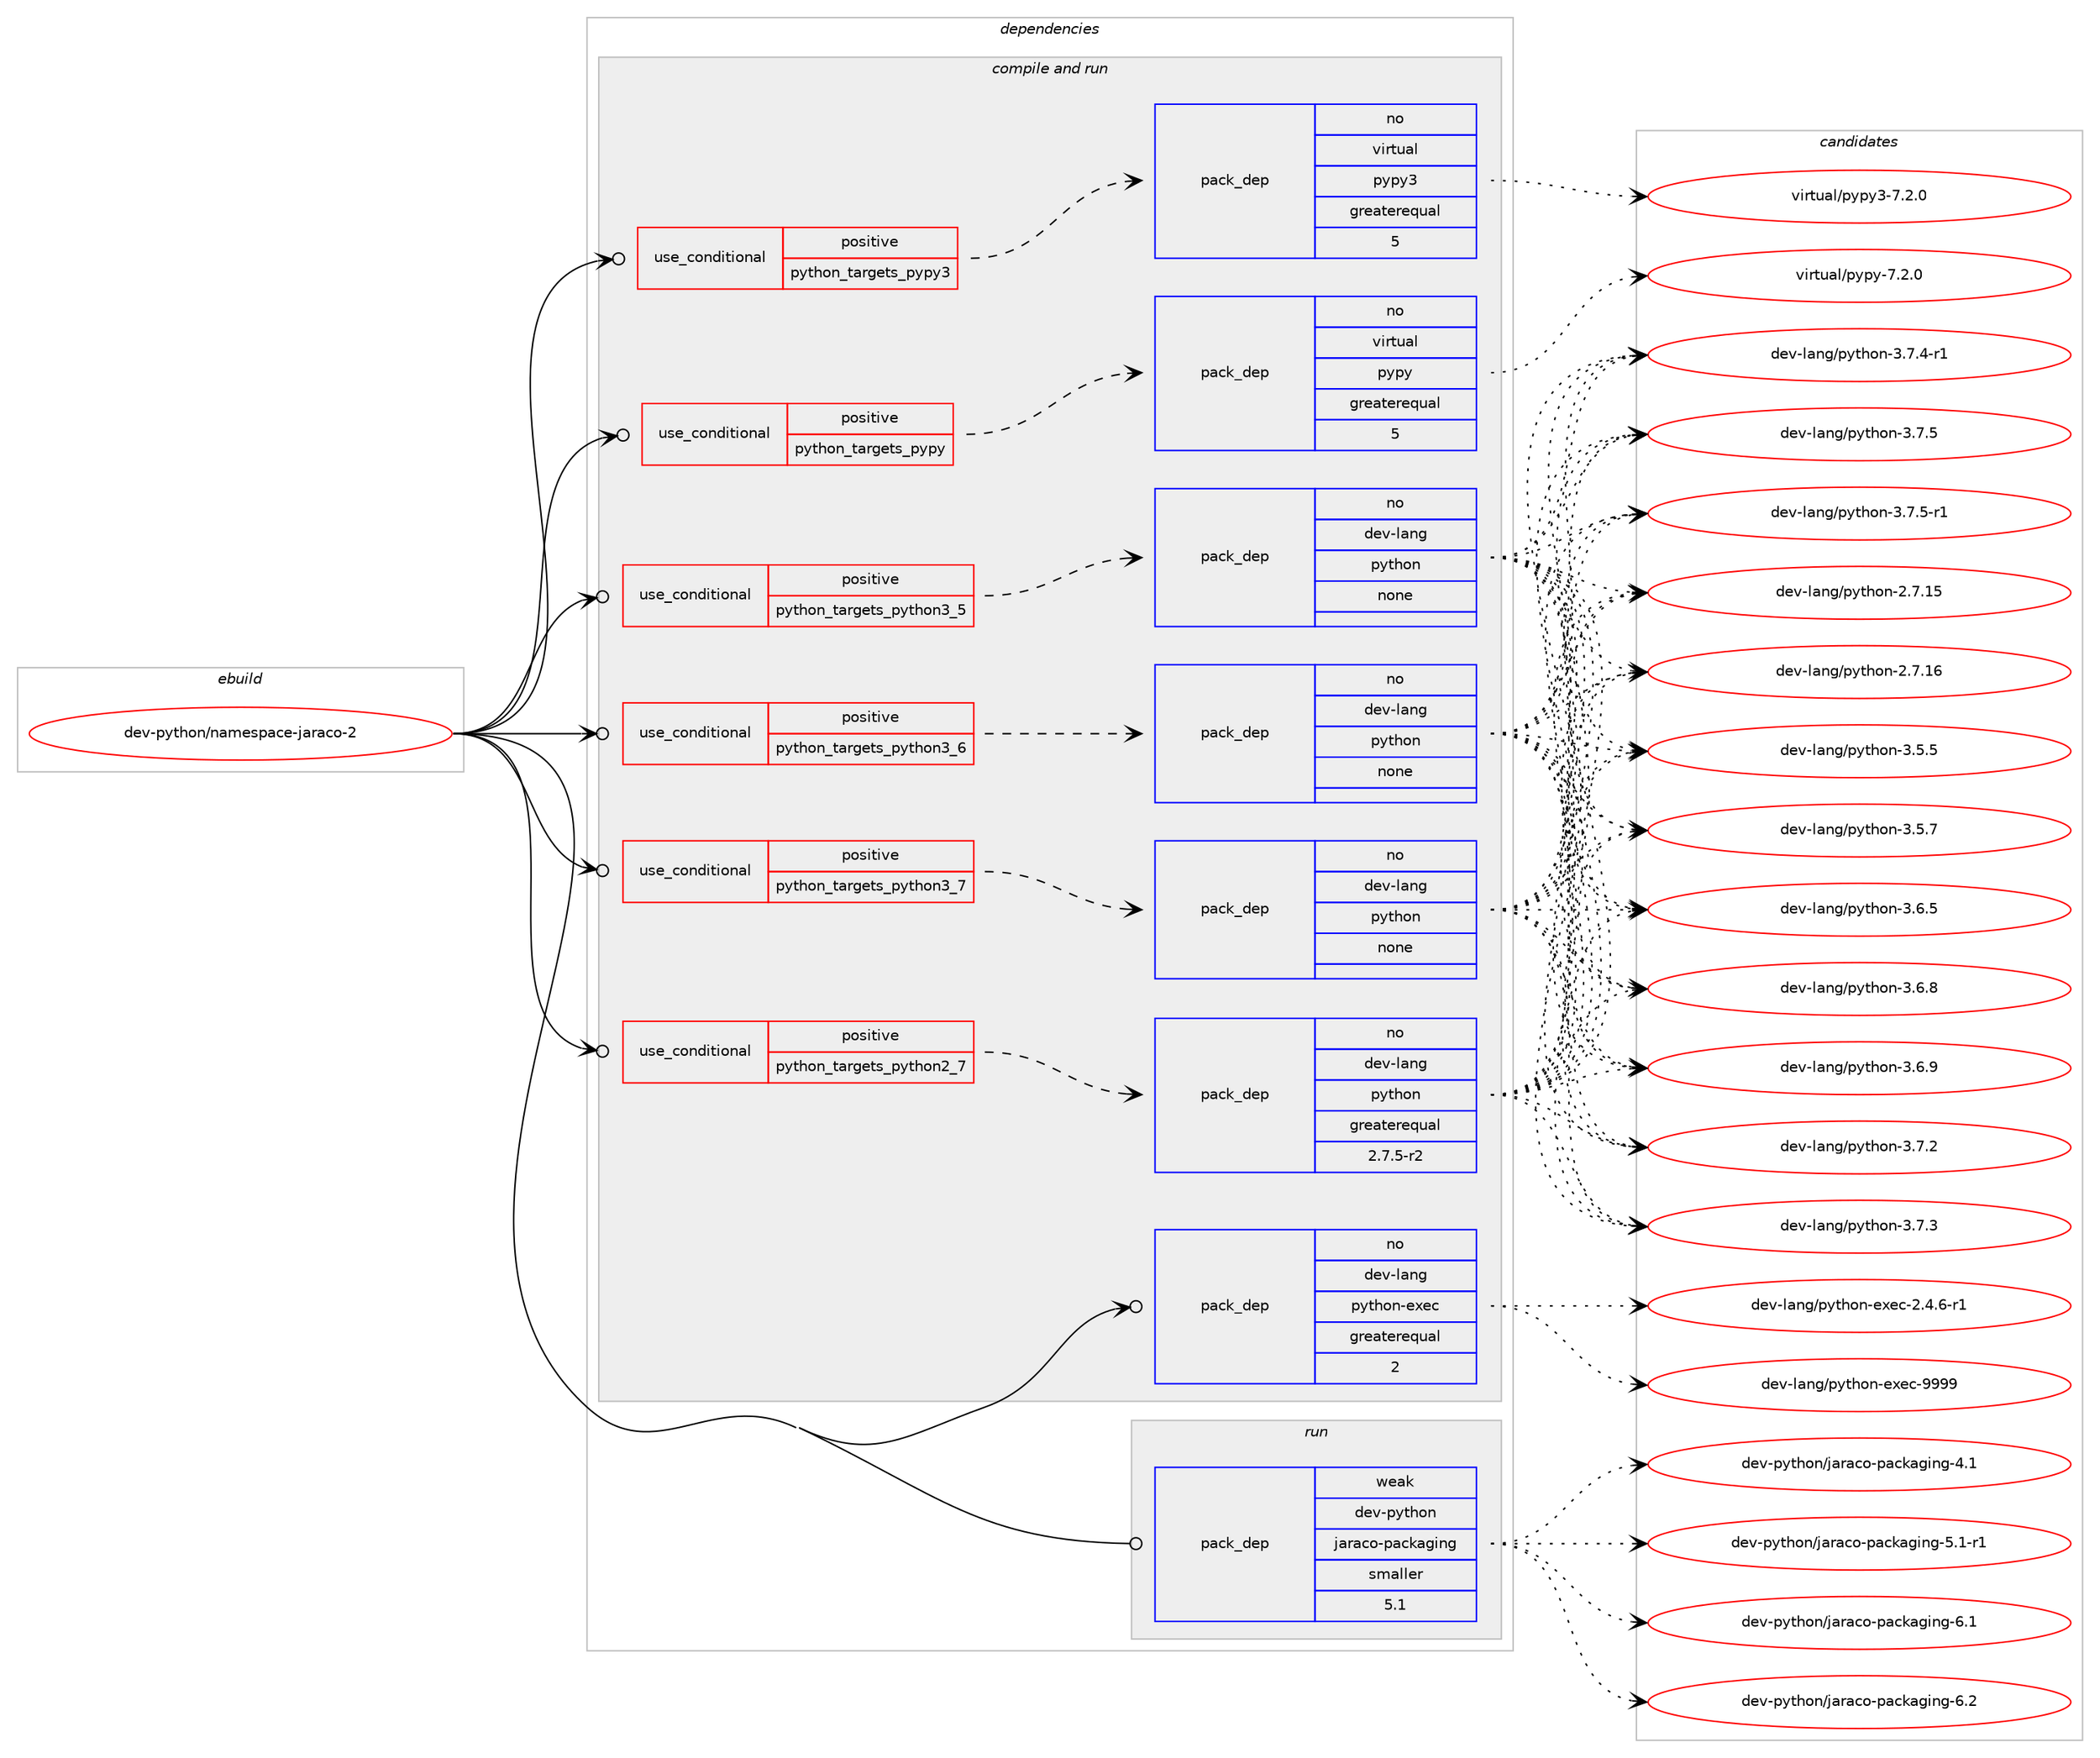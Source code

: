 digraph prolog {

# *************
# Graph options
# *************

newrank=true;
concentrate=true;
compound=true;
graph [rankdir=LR,fontname=Helvetica,fontsize=10,ranksep=1.5];#, ranksep=2.5, nodesep=0.2];
edge  [arrowhead=vee];
node  [fontname=Helvetica,fontsize=10];

# **********
# The ebuild
# **********

subgraph cluster_leftcol {
color=gray;
rank=same;
label=<<i>ebuild</i>>;
id [label="dev-python/namespace-jaraco-2", color=red, width=4, href="../dev-python/namespace-jaraco-2.svg"];
}

# ****************
# The dependencies
# ****************

subgraph cluster_midcol {
color=gray;
label=<<i>dependencies</i>>;
subgraph cluster_compile {
fillcolor="#eeeeee";
style=filled;
label=<<i>compile</i>>;
}
subgraph cluster_compileandrun {
fillcolor="#eeeeee";
style=filled;
label=<<i>compile and run</i>>;
subgraph cond142897 {
dependency615784 [label=<<TABLE BORDER="0" CELLBORDER="1" CELLSPACING="0" CELLPADDING="4"><TR><TD ROWSPAN="3" CELLPADDING="10">use_conditional</TD></TR><TR><TD>positive</TD></TR><TR><TD>python_targets_pypy</TD></TR></TABLE>>, shape=none, color=red];
subgraph pack461082 {
dependency615785 [label=<<TABLE BORDER="0" CELLBORDER="1" CELLSPACING="0" CELLPADDING="4" WIDTH="220"><TR><TD ROWSPAN="6" CELLPADDING="30">pack_dep</TD></TR><TR><TD WIDTH="110">no</TD></TR><TR><TD>virtual</TD></TR><TR><TD>pypy</TD></TR><TR><TD>greaterequal</TD></TR><TR><TD>5</TD></TR></TABLE>>, shape=none, color=blue];
}
dependency615784:e -> dependency615785:w [weight=20,style="dashed",arrowhead="vee"];
}
id:e -> dependency615784:w [weight=20,style="solid",arrowhead="odotvee"];
subgraph cond142898 {
dependency615786 [label=<<TABLE BORDER="0" CELLBORDER="1" CELLSPACING="0" CELLPADDING="4"><TR><TD ROWSPAN="3" CELLPADDING="10">use_conditional</TD></TR><TR><TD>positive</TD></TR><TR><TD>python_targets_pypy3</TD></TR></TABLE>>, shape=none, color=red];
subgraph pack461083 {
dependency615787 [label=<<TABLE BORDER="0" CELLBORDER="1" CELLSPACING="0" CELLPADDING="4" WIDTH="220"><TR><TD ROWSPAN="6" CELLPADDING="30">pack_dep</TD></TR><TR><TD WIDTH="110">no</TD></TR><TR><TD>virtual</TD></TR><TR><TD>pypy3</TD></TR><TR><TD>greaterequal</TD></TR><TR><TD>5</TD></TR></TABLE>>, shape=none, color=blue];
}
dependency615786:e -> dependency615787:w [weight=20,style="dashed",arrowhead="vee"];
}
id:e -> dependency615786:w [weight=20,style="solid",arrowhead="odotvee"];
subgraph cond142899 {
dependency615788 [label=<<TABLE BORDER="0" CELLBORDER="1" CELLSPACING="0" CELLPADDING="4"><TR><TD ROWSPAN="3" CELLPADDING="10">use_conditional</TD></TR><TR><TD>positive</TD></TR><TR><TD>python_targets_python2_7</TD></TR></TABLE>>, shape=none, color=red];
subgraph pack461084 {
dependency615789 [label=<<TABLE BORDER="0" CELLBORDER="1" CELLSPACING="0" CELLPADDING="4" WIDTH="220"><TR><TD ROWSPAN="6" CELLPADDING="30">pack_dep</TD></TR><TR><TD WIDTH="110">no</TD></TR><TR><TD>dev-lang</TD></TR><TR><TD>python</TD></TR><TR><TD>greaterequal</TD></TR><TR><TD>2.7.5-r2</TD></TR></TABLE>>, shape=none, color=blue];
}
dependency615788:e -> dependency615789:w [weight=20,style="dashed",arrowhead="vee"];
}
id:e -> dependency615788:w [weight=20,style="solid",arrowhead="odotvee"];
subgraph cond142900 {
dependency615790 [label=<<TABLE BORDER="0" CELLBORDER="1" CELLSPACING="0" CELLPADDING="4"><TR><TD ROWSPAN="3" CELLPADDING="10">use_conditional</TD></TR><TR><TD>positive</TD></TR><TR><TD>python_targets_python3_5</TD></TR></TABLE>>, shape=none, color=red];
subgraph pack461085 {
dependency615791 [label=<<TABLE BORDER="0" CELLBORDER="1" CELLSPACING="0" CELLPADDING="4" WIDTH="220"><TR><TD ROWSPAN="6" CELLPADDING="30">pack_dep</TD></TR><TR><TD WIDTH="110">no</TD></TR><TR><TD>dev-lang</TD></TR><TR><TD>python</TD></TR><TR><TD>none</TD></TR><TR><TD></TD></TR></TABLE>>, shape=none, color=blue];
}
dependency615790:e -> dependency615791:w [weight=20,style="dashed",arrowhead="vee"];
}
id:e -> dependency615790:w [weight=20,style="solid",arrowhead="odotvee"];
subgraph cond142901 {
dependency615792 [label=<<TABLE BORDER="0" CELLBORDER="1" CELLSPACING="0" CELLPADDING="4"><TR><TD ROWSPAN="3" CELLPADDING="10">use_conditional</TD></TR><TR><TD>positive</TD></TR><TR><TD>python_targets_python3_6</TD></TR></TABLE>>, shape=none, color=red];
subgraph pack461086 {
dependency615793 [label=<<TABLE BORDER="0" CELLBORDER="1" CELLSPACING="0" CELLPADDING="4" WIDTH="220"><TR><TD ROWSPAN="6" CELLPADDING="30">pack_dep</TD></TR><TR><TD WIDTH="110">no</TD></TR><TR><TD>dev-lang</TD></TR><TR><TD>python</TD></TR><TR><TD>none</TD></TR><TR><TD></TD></TR></TABLE>>, shape=none, color=blue];
}
dependency615792:e -> dependency615793:w [weight=20,style="dashed",arrowhead="vee"];
}
id:e -> dependency615792:w [weight=20,style="solid",arrowhead="odotvee"];
subgraph cond142902 {
dependency615794 [label=<<TABLE BORDER="0" CELLBORDER="1" CELLSPACING="0" CELLPADDING="4"><TR><TD ROWSPAN="3" CELLPADDING="10">use_conditional</TD></TR><TR><TD>positive</TD></TR><TR><TD>python_targets_python3_7</TD></TR></TABLE>>, shape=none, color=red];
subgraph pack461087 {
dependency615795 [label=<<TABLE BORDER="0" CELLBORDER="1" CELLSPACING="0" CELLPADDING="4" WIDTH="220"><TR><TD ROWSPAN="6" CELLPADDING="30">pack_dep</TD></TR><TR><TD WIDTH="110">no</TD></TR><TR><TD>dev-lang</TD></TR><TR><TD>python</TD></TR><TR><TD>none</TD></TR><TR><TD></TD></TR></TABLE>>, shape=none, color=blue];
}
dependency615794:e -> dependency615795:w [weight=20,style="dashed",arrowhead="vee"];
}
id:e -> dependency615794:w [weight=20,style="solid",arrowhead="odotvee"];
subgraph pack461088 {
dependency615796 [label=<<TABLE BORDER="0" CELLBORDER="1" CELLSPACING="0" CELLPADDING="4" WIDTH="220"><TR><TD ROWSPAN="6" CELLPADDING="30">pack_dep</TD></TR><TR><TD WIDTH="110">no</TD></TR><TR><TD>dev-lang</TD></TR><TR><TD>python-exec</TD></TR><TR><TD>greaterequal</TD></TR><TR><TD>2</TD></TR></TABLE>>, shape=none, color=blue];
}
id:e -> dependency615796:w [weight=20,style="solid",arrowhead="odotvee"];
}
subgraph cluster_run {
fillcolor="#eeeeee";
style=filled;
label=<<i>run</i>>;
subgraph pack461089 {
dependency615797 [label=<<TABLE BORDER="0" CELLBORDER="1" CELLSPACING="0" CELLPADDING="4" WIDTH="220"><TR><TD ROWSPAN="6" CELLPADDING="30">pack_dep</TD></TR><TR><TD WIDTH="110">weak</TD></TR><TR><TD>dev-python</TD></TR><TR><TD>jaraco-packaging</TD></TR><TR><TD>smaller</TD></TR><TR><TD>5.1</TD></TR></TABLE>>, shape=none, color=blue];
}
id:e -> dependency615797:w [weight=20,style="solid",arrowhead="odot"];
}
}

# **************
# The candidates
# **************

subgraph cluster_choices {
rank=same;
color=gray;
label=<<i>candidates</i>>;

subgraph choice461082 {
color=black;
nodesep=1;
choice1181051141161179710847112121112121455546504648 [label="virtual/pypy-7.2.0", color=red, width=4,href="../virtual/pypy-7.2.0.svg"];
dependency615785:e -> choice1181051141161179710847112121112121455546504648:w [style=dotted,weight="100"];
}
subgraph choice461083 {
color=black;
nodesep=1;
choice118105114116117971084711212111212151455546504648 [label="virtual/pypy3-7.2.0", color=red, width=4,href="../virtual/pypy3-7.2.0.svg"];
dependency615787:e -> choice118105114116117971084711212111212151455546504648:w [style=dotted,weight="100"];
}
subgraph choice461084 {
color=black;
nodesep=1;
choice10010111845108971101034711212111610411111045504655464953 [label="dev-lang/python-2.7.15", color=red, width=4,href="../dev-lang/python-2.7.15.svg"];
choice10010111845108971101034711212111610411111045504655464954 [label="dev-lang/python-2.7.16", color=red, width=4,href="../dev-lang/python-2.7.16.svg"];
choice100101118451089711010347112121116104111110455146534653 [label="dev-lang/python-3.5.5", color=red, width=4,href="../dev-lang/python-3.5.5.svg"];
choice100101118451089711010347112121116104111110455146534655 [label="dev-lang/python-3.5.7", color=red, width=4,href="../dev-lang/python-3.5.7.svg"];
choice100101118451089711010347112121116104111110455146544653 [label="dev-lang/python-3.6.5", color=red, width=4,href="../dev-lang/python-3.6.5.svg"];
choice100101118451089711010347112121116104111110455146544656 [label="dev-lang/python-3.6.8", color=red, width=4,href="../dev-lang/python-3.6.8.svg"];
choice100101118451089711010347112121116104111110455146544657 [label="dev-lang/python-3.6.9", color=red, width=4,href="../dev-lang/python-3.6.9.svg"];
choice100101118451089711010347112121116104111110455146554650 [label="dev-lang/python-3.7.2", color=red, width=4,href="../dev-lang/python-3.7.2.svg"];
choice100101118451089711010347112121116104111110455146554651 [label="dev-lang/python-3.7.3", color=red, width=4,href="../dev-lang/python-3.7.3.svg"];
choice1001011184510897110103471121211161041111104551465546524511449 [label="dev-lang/python-3.7.4-r1", color=red, width=4,href="../dev-lang/python-3.7.4-r1.svg"];
choice100101118451089711010347112121116104111110455146554653 [label="dev-lang/python-3.7.5", color=red, width=4,href="../dev-lang/python-3.7.5.svg"];
choice1001011184510897110103471121211161041111104551465546534511449 [label="dev-lang/python-3.7.5-r1", color=red, width=4,href="../dev-lang/python-3.7.5-r1.svg"];
dependency615789:e -> choice10010111845108971101034711212111610411111045504655464953:w [style=dotted,weight="100"];
dependency615789:e -> choice10010111845108971101034711212111610411111045504655464954:w [style=dotted,weight="100"];
dependency615789:e -> choice100101118451089711010347112121116104111110455146534653:w [style=dotted,weight="100"];
dependency615789:e -> choice100101118451089711010347112121116104111110455146534655:w [style=dotted,weight="100"];
dependency615789:e -> choice100101118451089711010347112121116104111110455146544653:w [style=dotted,weight="100"];
dependency615789:e -> choice100101118451089711010347112121116104111110455146544656:w [style=dotted,weight="100"];
dependency615789:e -> choice100101118451089711010347112121116104111110455146544657:w [style=dotted,weight="100"];
dependency615789:e -> choice100101118451089711010347112121116104111110455146554650:w [style=dotted,weight="100"];
dependency615789:e -> choice100101118451089711010347112121116104111110455146554651:w [style=dotted,weight="100"];
dependency615789:e -> choice1001011184510897110103471121211161041111104551465546524511449:w [style=dotted,weight="100"];
dependency615789:e -> choice100101118451089711010347112121116104111110455146554653:w [style=dotted,weight="100"];
dependency615789:e -> choice1001011184510897110103471121211161041111104551465546534511449:w [style=dotted,weight="100"];
}
subgraph choice461085 {
color=black;
nodesep=1;
choice10010111845108971101034711212111610411111045504655464953 [label="dev-lang/python-2.7.15", color=red, width=4,href="../dev-lang/python-2.7.15.svg"];
choice10010111845108971101034711212111610411111045504655464954 [label="dev-lang/python-2.7.16", color=red, width=4,href="../dev-lang/python-2.7.16.svg"];
choice100101118451089711010347112121116104111110455146534653 [label="dev-lang/python-3.5.5", color=red, width=4,href="../dev-lang/python-3.5.5.svg"];
choice100101118451089711010347112121116104111110455146534655 [label="dev-lang/python-3.5.7", color=red, width=4,href="../dev-lang/python-3.5.7.svg"];
choice100101118451089711010347112121116104111110455146544653 [label="dev-lang/python-3.6.5", color=red, width=4,href="../dev-lang/python-3.6.5.svg"];
choice100101118451089711010347112121116104111110455146544656 [label="dev-lang/python-3.6.8", color=red, width=4,href="../dev-lang/python-3.6.8.svg"];
choice100101118451089711010347112121116104111110455146544657 [label="dev-lang/python-3.6.9", color=red, width=4,href="../dev-lang/python-3.6.9.svg"];
choice100101118451089711010347112121116104111110455146554650 [label="dev-lang/python-3.7.2", color=red, width=4,href="../dev-lang/python-3.7.2.svg"];
choice100101118451089711010347112121116104111110455146554651 [label="dev-lang/python-3.7.3", color=red, width=4,href="../dev-lang/python-3.7.3.svg"];
choice1001011184510897110103471121211161041111104551465546524511449 [label="dev-lang/python-3.7.4-r1", color=red, width=4,href="../dev-lang/python-3.7.4-r1.svg"];
choice100101118451089711010347112121116104111110455146554653 [label="dev-lang/python-3.7.5", color=red, width=4,href="../dev-lang/python-3.7.5.svg"];
choice1001011184510897110103471121211161041111104551465546534511449 [label="dev-lang/python-3.7.5-r1", color=red, width=4,href="../dev-lang/python-3.7.5-r1.svg"];
dependency615791:e -> choice10010111845108971101034711212111610411111045504655464953:w [style=dotted,weight="100"];
dependency615791:e -> choice10010111845108971101034711212111610411111045504655464954:w [style=dotted,weight="100"];
dependency615791:e -> choice100101118451089711010347112121116104111110455146534653:w [style=dotted,weight="100"];
dependency615791:e -> choice100101118451089711010347112121116104111110455146534655:w [style=dotted,weight="100"];
dependency615791:e -> choice100101118451089711010347112121116104111110455146544653:w [style=dotted,weight="100"];
dependency615791:e -> choice100101118451089711010347112121116104111110455146544656:w [style=dotted,weight="100"];
dependency615791:e -> choice100101118451089711010347112121116104111110455146544657:w [style=dotted,weight="100"];
dependency615791:e -> choice100101118451089711010347112121116104111110455146554650:w [style=dotted,weight="100"];
dependency615791:e -> choice100101118451089711010347112121116104111110455146554651:w [style=dotted,weight="100"];
dependency615791:e -> choice1001011184510897110103471121211161041111104551465546524511449:w [style=dotted,weight="100"];
dependency615791:e -> choice100101118451089711010347112121116104111110455146554653:w [style=dotted,weight="100"];
dependency615791:e -> choice1001011184510897110103471121211161041111104551465546534511449:w [style=dotted,weight="100"];
}
subgraph choice461086 {
color=black;
nodesep=1;
choice10010111845108971101034711212111610411111045504655464953 [label="dev-lang/python-2.7.15", color=red, width=4,href="../dev-lang/python-2.7.15.svg"];
choice10010111845108971101034711212111610411111045504655464954 [label="dev-lang/python-2.7.16", color=red, width=4,href="../dev-lang/python-2.7.16.svg"];
choice100101118451089711010347112121116104111110455146534653 [label="dev-lang/python-3.5.5", color=red, width=4,href="../dev-lang/python-3.5.5.svg"];
choice100101118451089711010347112121116104111110455146534655 [label="dev-lang/python-3.5.7", color=red, width=4,href="../dev-lang/python-3.5.7.svg"];
choice100101118451089711010347112121116104111110455146544653 [label="dev-lang/python-3.6.5", color=red, width=4,href="../dev-lang/python-3.6.5.svg"];
choice100101118451089711010347112121116104111110455146544656 [label="dev-lang/python-3.6.8", color=red, width=4,href="../dev-lang/python-3.6.8.svg"];
choice100101118451089711010347112121116104111110455146544657 [label="dev-lang/python-3.6.9", color=red, width=4,href="../dev-lang/python-3.6.9.svg"];
choice100101118451089711010347112121116104111110455146554650 [label="dev-lang/python-3.7.2", color=red, width=4,href="../dev-lang/python-3.7.2.svg"];
choice100101118451089711010347112121116104111110455146554651 [label="dev-lang/python-3.7.3", color=red, width=4,href="../dev-lang/python-3.7.3.svg"];
choice1001011184510897110103471121211161041111104551465546524511449 [label="dev-lang/python-3.7.4-r1", color=red, width=4,href="../dev-lang/python-3.7.4-r1.svg"];
choice100101118451089711010347112121116104111110455146554653 [label="dev-lang/python-3.7.5", color=red, width=4,href="../dev-lang/python-3.7.5.svg"];
choice1001011184510897110103471121211161041111104551465546534511449 [label="dev-lang/python-3.7.5-r1", color=red, width=4,href="../dev-lang/python-3.7.5-r1.svg"];
dependency615793:e -> choice10010111845108971101034711212111610411111045504655464953:w [style=dotted,weight="100"];
dependency615793:e -> choice10010111845108971101034711212111610411111045504655464954:w [style=dotted,weight="100"];
dependency615793:e -> choice100101118451089711010347112121116104111110455146534653:w [style=dotted,weight="100"];
dependency615793:e -> choice100101118451089711010347112121116104111110455146534655:w [style=dotted,weight="100"];
dependency615793:e -> choice100101118451089711010347112121116104111110455146544653:w [style=dotted,weight="100"];
dependency615793:e -> choice100101118451089711010347112121116104111110455146544656:w [style=dotted,weight="100"];
dependency615793:e -> choice100101118451089711010347112121116104111110455146544657:w [style=dotted,weight="100"];
dependency615793:e -> choice100101118451089711010347112121116104111110455146554650:w [style=dotted,weight="100"];
dependency615793:e -> choice100101118451089711010347112121116104111110455146554651:w [style=dotted,weight="100"];
dependency615793:e -> choice1001011184510897110103471121211161041111104551465546524511449:w [style=dotted,weight="100"];
dependency615793:e -> choice100101118451089711010347112121116104111110455146554653:w [style=dotted,weight="100"];
dependency615793:e -> choice1001011184510897110103471121211161041111104551465546534511449:w [style=dotted,weight="100"];
}
subgraph choice461087 {
color=black;
nodesep=1;
choice10010111845108971101034711212111610411111045504655464953 [label="dev-lang/python-2.7.15", color=red, width=4,href="../dev-lang/python-2.7.15.svg"];
choice10010111845108971101034711212111610411111045504655464954 [label="dev-lang/python-2.7.16", color=red, width=4,href="../dev-lang/python-2.7.16.svg"];
choice100101118451089711010347112121116104111110455146534653 [label="dev-lang/python-3.5.5", color=red, width=4,href="../dev-lang/python-3.5.5.svg"];
choice100101118451089711010347112121116104111110455146534655 [label="dev-lang/python-3.5.7", color=red, width=4,href="../dev-lang/python-3.5.7.svg"];
choice100101118451089711010347112121116104111110455146544653 [label="dev-lang/python-3.6.5", color=red, width=4,href="../dev-lang/python-3.6.5.svg"];
choice100101118451089711010347112121116104111110455146544656 [label="dev-lang/python-3.6.8", color=red, width=4,href="../dev-lang/python-3.6.8.svg"];
choice100101118451089711010347112121116104111110455146544657 [label="dev-lang/python-3.6.9", color=red, width=4,href="../dev-lang/python-3.6.9.svg"];
choice100101118451089711010347112121116104111110455146554650 [label="dev-lang/python-3.7.2", color=red, width=4,href="../dev-lang/python-3.7.2.svg"];
choice100101118451089711010347112121116104111110455146554651 [label="dev-lang/python-3.7.3", color=red, width=4,href="../dev-lang/python-3.7.3.svg"];
choice1001011184510897110103471121211161041111104551465546524511449 [label="dev-lang/python-3.7.4-r1", color=red, width=4,href="../dev-lang/python-3.7.4-r1.svg"];
choice100101118451089711010347112121116104111110455146554653 [label="dev-lang/python-3.7.5", color=red, width=4,href="../dev-lang/python-3.7.5.svg"];
choice1001011184510897110103471121211161041111104551465546534511449 [label="dev-lang/python-3.7.5-r1", color=red, width=4,href="../dev-lang/python-3.7.5-r1.svg"];
dependency615795:e -> choice10010111845108971101034711212111610411111045504655464953:w [style=dotted,weight="100"];
dependency615795:e -> choice10010111845108971101034711212111610411111045504655464954:w [style=dotted,weight="100"];
dependency615795:e -> choice100101118451089711010347112121116104111110455146534653:w [style=dotted,weight="100"];
dependency615795:e -> choice100101118451089711010347112121116104111110455146534655:w [style=dotted,weight="100"];
dependency615795:e -> choice100101118451089711010347112121116104111110455146544653:w [style=dotted,weight="100"];
dependency615795:e -> choice100101118451089711010347112121116104111110455146544656:w [style=dotted,weight="100"];
dependency615795:e -> choice100101118451089711010347112121116104111110455146544657:w [style=dotted,weight="100"];
dependency615795:e -> choice100101118451089711010347112121116104111110455146554650:w [style=dotted,weight="100"];
dependency615795:e -> choice100101118451089711010347112121116104111110455146554651:w [style=dotted,weight="100"];
dependency615795:e -> choice1001011184510897110103471121211161041111104551465546524511449:w [style=dotted,weight="100"];
dependency615795:e -> choice100101118451089711010347112121116104111110455146554653:w [style=dotted,weight="100"];
dependency615795:e -> choice1001011184510897110103471121211161041111104551465546534511449:w [style=dotted,weight="100"];
}
subgraph choice461088 {
color=black;
nodesep=1;
choice10010111845108971101034711212111610411111045101120101994550465246544511449 [label="dev-lang/python-exec-2.4.6-r1", color=red, width=4,href="../dev-lang/python-exec-2.4.6-r1.svg"];
choice10010111845108971101034711212111610411111045101120101994557575757 [label="dev-lang/python-exec-9999", color=red, width=4,href="../dev-lang/python-exec-9999.svg"];
dependency615796:e -> choice10010111845108971101034711212111610411111045101120101994550465246544511449:w [style=dotted,weight="100"];
dependency615796:e -> choice10010111845108971101034711212111610411111045101120101994557575757:w [style=dotted,weight="100"];
}
subgraph choice461089 {
color=black;
nodesep=1;
choice10010111845112121116104111110471069711497991114511297991079710310511010345524649 [label="dev-python/jaraco-packaging-4.1", color=red, width=4,href="../dev-python/jaraco-packaging-4.1.svg"];
choice100101118451121211161041111104710697114979911145112979910797103105110103455346494511449 [label="dev-python/jaraco-packaging-5.1-r1", color=red, width=4,href="../dev-python/jaraco-packaging-5.1-r1.svg"];
choice10010111845112121116104111110471069711497991114511297991079710310511010345544649 [label="dev-python/jaraco-packaging-6.1", color=red, width=4,href="../dev-python/jaraco-packaging-6.1.svg"];
choice10010111845112121116104111110471069711497991114511297991079710310511010345544650 [label="dev-python/jaraco-packaging-6.2", color=red, width=4,href="../dev-python/jaraco-packaging-6.2.svg"];
dependency615797:e -> choice10010111845112121116104111110471069711497991114511297991079710310511010345524649:w [style=dotted,weight="100"];
dependency615797:e -> choice100101118451121211161041111104710697114979911145112979910797103105110103455346494511449:w [style=dotted,weight="100"];
dependency615797:e -> choice10010111845112121116104111110471069711497991114511297991079710310511010345544649:w [style=dotted,weight="100"];
dependency615797:e -> choice10010111845112121116104111110471069711497991114511297991079710310511010345544650:w [style=dotted,weight="100"];
}
}

}
